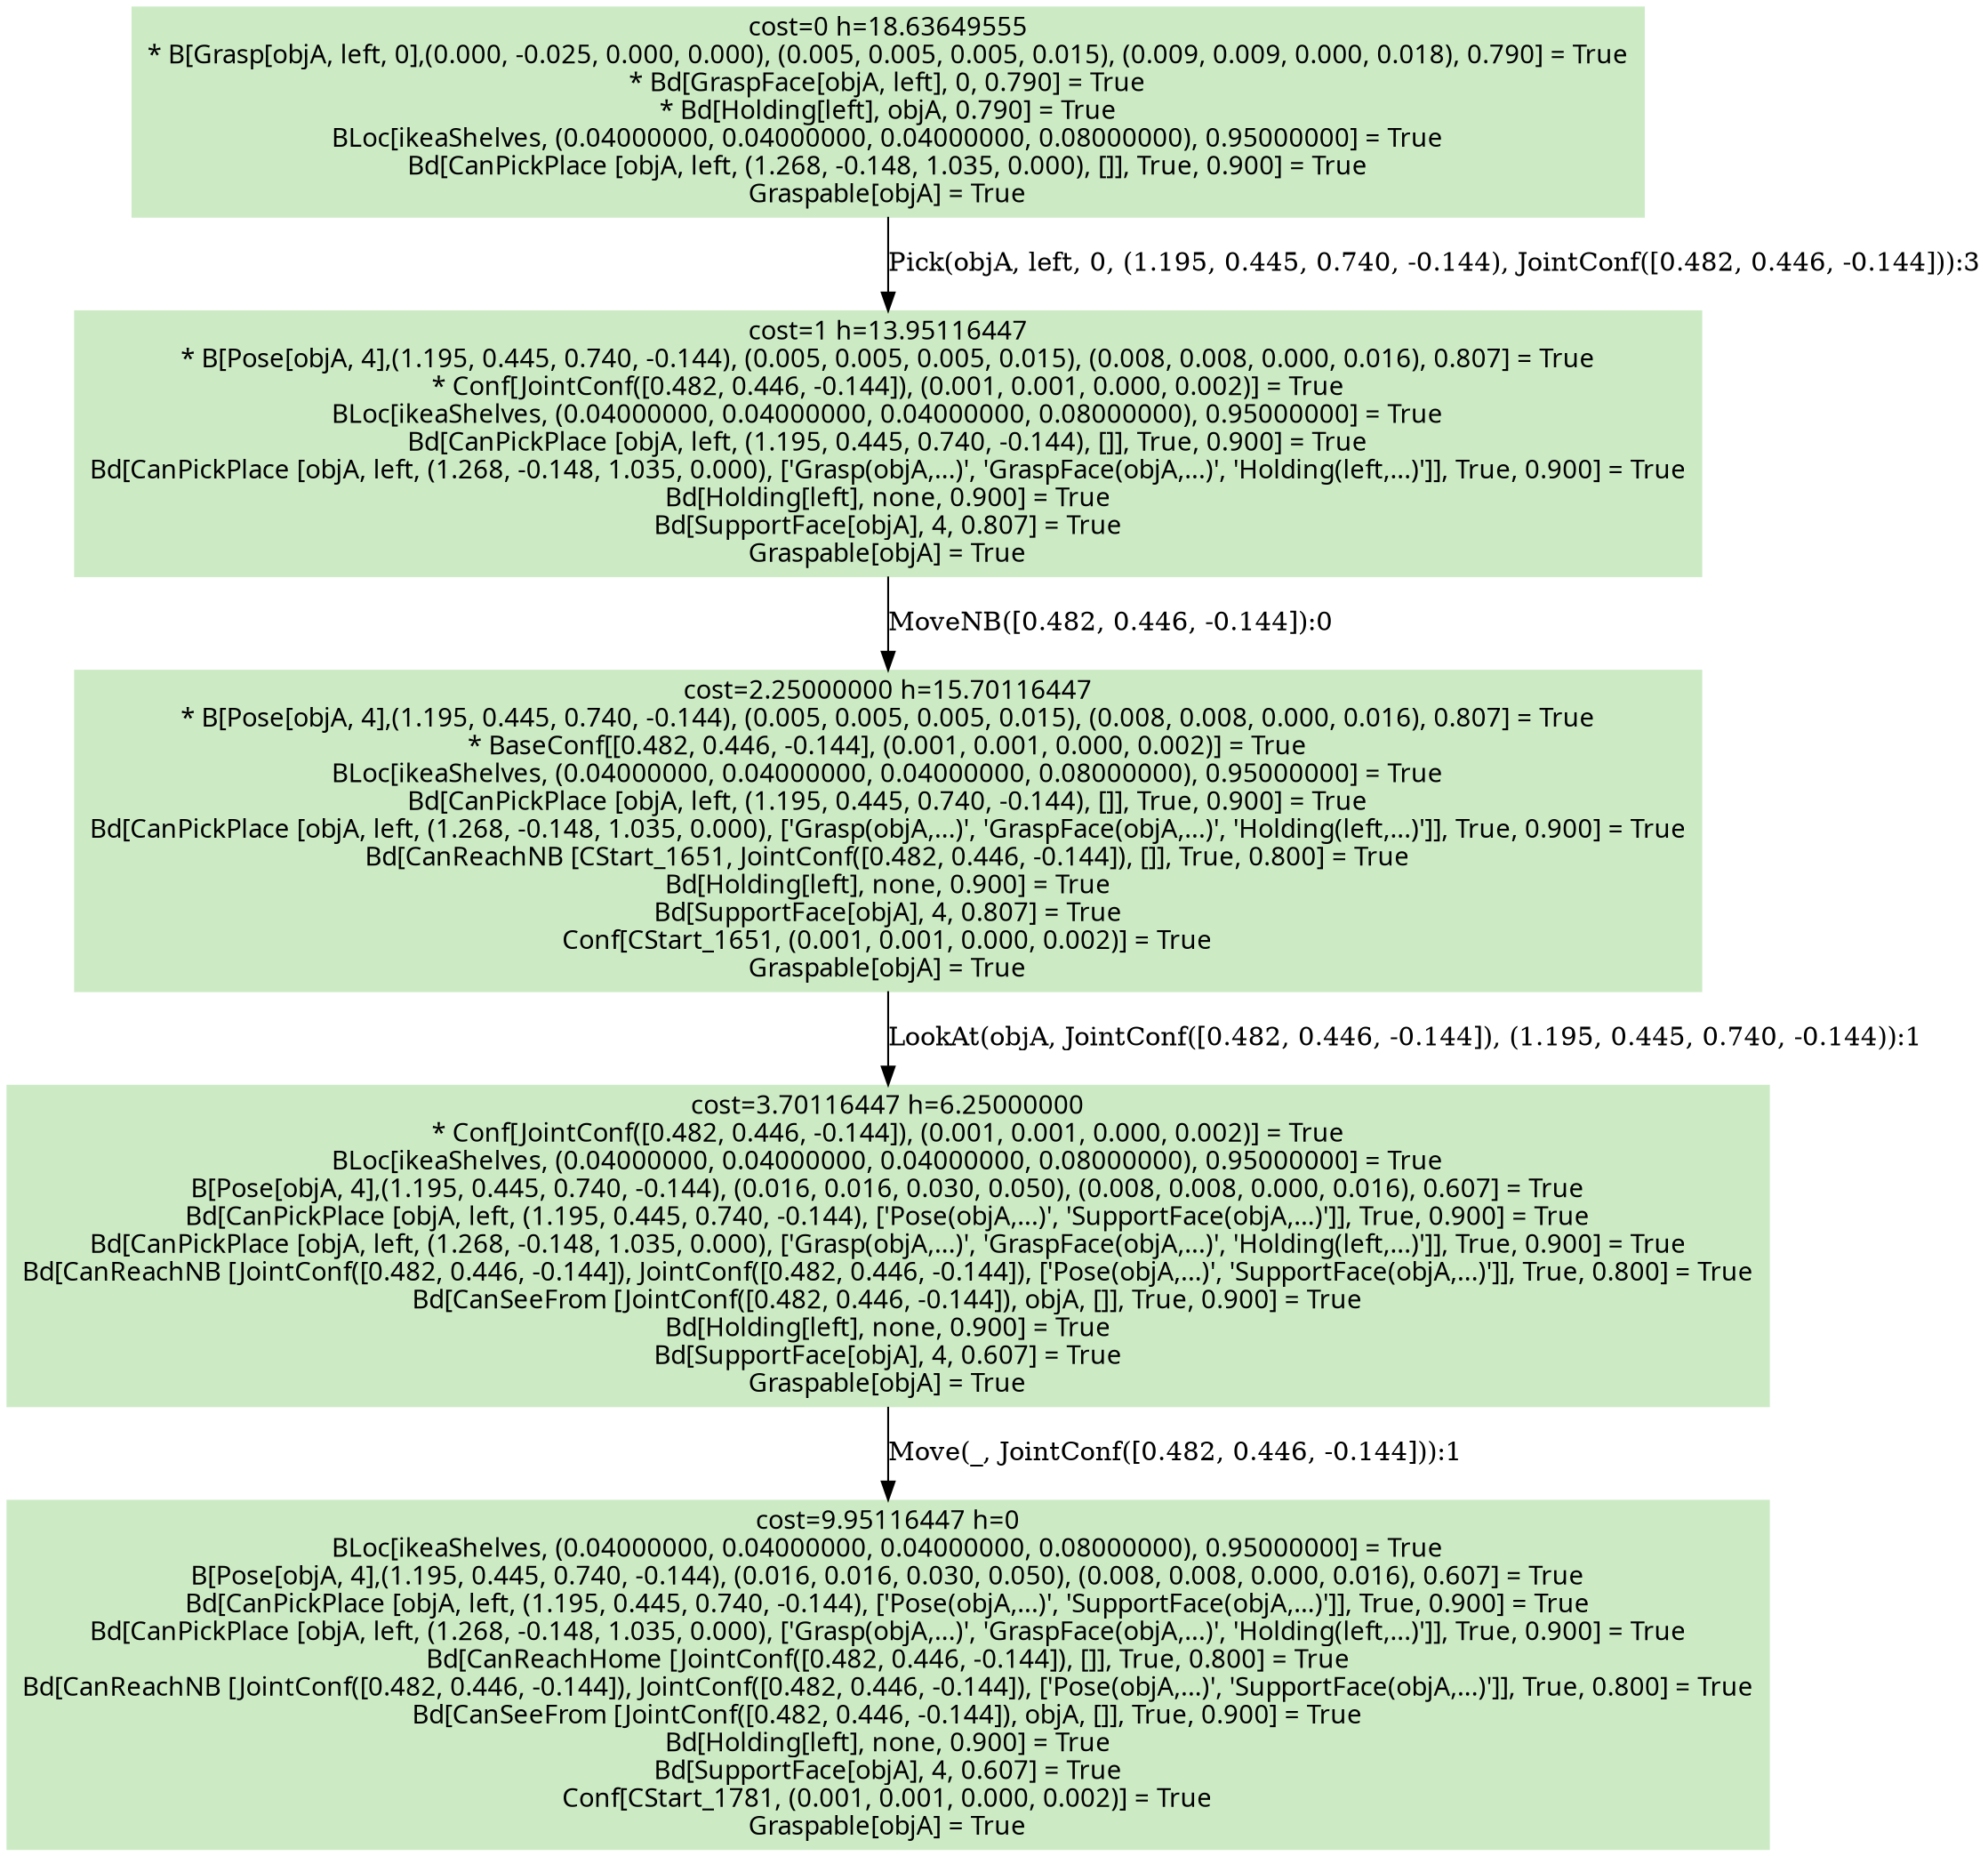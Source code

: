 digraph G {
    ordering=out;
    node [fontname=HelveticaBold];
    "637" [shape=box, label="cost=0 h=18.63649555\n* B[Grasp[objA, left, 0],(0.000, -0.025, 0.000, 0.000), (0.005, 0.005, 0.005, 0.015), (0.009, 0.009, 0.000, 0.018), 0.790] = True\n* Bd[GraspFace[objA, left], 0, 0.790] = True\n* Bd[Holding[left], objA, 0.790] = True\nBLoc[ikeaShelves, (0.04000000, 0.04000000, 0.04000000, 0.08000000), 0.95000000] = True\nBd[CanPickPlace [objA, left, (1.268, -0.148, 1.035, 0.000), []], True, 0.900] = True\nGraspable[objA] = True\n"];
    "642" [shape=box, label="cost=1 h=13.95116447\n* B[Pose[objA, 4],(1.195, 0.445, 0.740, -0.144), (0.005, 0.005, 0.005, 0.015), (0.008, 0.008, 0.000, 0.016), 0.807] = True\n* Conf[JointConf([0.482, 0.446, -0.144]), (0.001, 0.001, 0.000, 0.002)] = True\nBLoc[ikeaShelves, (0.04000000, 0.04000000, 0.04000000, 0.08000000), 0.95000000] = True\nBd[CanPickPlace [objA, left, (1.195, 0.445, 0.740, -0.144), []], True, 0.900] = True\nBd[CanPickPlace [objA, left, (1.268, -0.148, 1.035, 0.000), ['Grasp(objA,...)', 'GraspFace(objA,...)', 'Holding(left,...)']], True, 0.900] = True\nBd[Holding[left], none, 0.900] = True\nBd[SupportFace[objA], 4, 0.807] = True\nGraspable[objA] = True\n"];
    "637" [shape=box, style=filled, colorscheme=pastel16, color=2, label="cost=0 h=18.63649555\n* B[Grasp[objA, left, 0],(0.000, -0.025, 0.000, 0.000), (0.005, 0.005, 0.005, 0.015), (0.009, 0.009, 0.000, 0.018), 0.790] = True\n* Bd[GraspFace[objA, left], 0, 0.790] = True\n* Bd[Holding[left], objA, 0.790] = True\nBLoc[ikeaShelves, (0.04000000, 0.04000000, 0.04000000, 0.08000000), 0.95000000] = True\nBd[CanPickPlace [objA, left, (1.268, -0.148, 1.035, 0.000), []], True, 0.900] = True\nGraspable[objA] = True\n"];
    "637" -> "642"[label="Pick(objA, left, 0, (1.195, 0.445, 0.740, -0.144), JointConf([0.482, 0.446, -0.144])):3"];
    "646" [shape=box, label="cost=2.25000000 h=15.70116447\n* B[Pose[objA, 4],(1.195, 0.445, 0.740, -0.144), (0.005, 0.005, 0.005, 0.015), (0.008, 0.008, 0.000, 0.016), 0.807] = True\n* BaseConf[[0.482, 0.446, -0.144], (0.001, 0.001, 0.000, 0.002)] = True\nBLoc[ikeaShelves, (0.04000000, 0.04000000, 0.04000000, 0.08000000), 0.95000000] = True\nBd[CanPickPlace [objA, left, (1.195, 0.445, 0.740, -0.144), []], True, 0.900] = True\nBd[CanPickPlace [objA, left, (1.268, -0.148, 1.035, 0.000), ['Grasp(objA,...)', 'GraspFace(objA,...)', 'Holding(left,...)']], True, 0.900] = True\nBd[CanReachNB [CStart_1651, JointConf([0.482, 0.446, -0.144]), []], True, 0.800] = True\nBd[Holding[left], none, 0.900] = True\nBd[SupportFace[objA], 4, 0.807] = True\nConf[CStart_1651, (0.001, 0.001, 0.000, 0.002)] = True\nGraspable[objA] = True\n"];
    "642" [shape=box, style=filled, colorscheme=pastel16, color=2, label="cost=1 h=13.95116447\n* B[Pose[objA, 4],(1.195, 0.445, 0.740, -0.144), (0.005, 0.005, 0.005, 0.015), (0.008, 0.008, 0.000, 0.016), 0.807] = True\n* Conf[JointConf([0.482, 0.446, -0.144]), (0.001, 0.001, 0.000, 0.002)] = True\nBLoc[ikeaShelves, (0.04000000, 0.04000000, 0.04000000, 0.08000000), 0.95000000] = True\nBd[CanPickPlace [objA, left, (1.195, 0.445, 0.740, -0.144), []], True, 0.900] = True\nBd[CanPickPlace [objA, left, (1.268, -0.148, 1.035, 0.000), ['Grasp(objA,...)', 'GraspFace(objA,...)', 'Holding(left,...)']], True, 0.900] = True\nBd[Holding[left], none, 0.900] = True\nBd[SupportFace[objA], 4, 0.807] = True\nGraspable[objA] = True\n"];
    "642" -> "646"[label="MoveNB([0.482, 0.446, -0.144]):0"];
    "681" [shape=box, label="cost=3.70116447 h=6.25000000\n* Conf[JointConf([0.482, 0.446, -0.144]), (0.001, 0.001, 0.000, 0.002)] = True\nBLoc[ikeaShelves, (0.04000000, 0.04000000, 0.04000000, 0.08000000), 0.95000000] = True\nB[Pose[objA, 4],(1.195, 0.445, 0.740, -0.144), (0.016, 0.016, 0.030, 0.050), (0.008, 0.008, 0.000, 0.016), 0.607] = True\nBd[CanPickPlace [objA, left, (1.195, 0.445, 0.740, -0.144), ['Pose(objA,...)', 'SupportFace(objA,...)']], True, 0.900] = True\nBd[CanPickPlace [objA, left, (1.268, -0.148, 1.035, 0.000), ['Grasp(objA,...)', 'GraspFace(objA,...)', 'Holding(left,...)']], True, 0.900] = True\nBd[CanReachNB [JointConf([0.482, 0.446, -0.144]), JointConf([0.482, 0.446, -0.144]), ['Pose(objA,...)', 'SupportFace(objA,...)']], True, 0.800] = True\nBd[CanSeeFrom [JointConf([0.482, 0.446, -0.144]), objA, []], True, 0.900] = True\nBd[Holding[left], none, 0.900] = True\nBd[SupportFace[objA], 4, 0.607] = True\nGraspable[objA] = True\n"];
    "646" [shape=box, style=filled, colorscheme=pastel16, color=2, label="cost=2.25000000 h=15.70116447\n* B[Pose[objA, 4],(1.195, 0.445, 0.740, -0.144), (0.005, 0.005, 0.005, 0.015), (0.008, 0.008, 0.000, 0.016), 0.807] = True\n* BaseConf[[0.482, 0.446, -0.144], (0.001, 0.001, 0.000, 0.002)] = True\nBLoc[ikeaShelves, (0.04000000, 0.04000000, 0.04000000, 0.08000000), 0.95000000] = True\nBd[CanPickPlace [objA, left, (1.195, 0.445, 0.740, -0.144), []], True, 0.900] = True\nBd[CanPickPlace [objA, left, (1.268, -0.148, 1.035, 0.000), ['Grasp(objA,...)', 'GraspFace(objA,...)', 'Holding(left,...)']], True, 0.900] = True\nBd[CanReachNB [CStart_1651, JointConf([0.482, 0.446, -0.144]), []], True, 0.800] = True\nBd[Holding[left], none, 0.900] = True\nBd[SupportFace[objA], 4, 0.807] = True\nConf[CStart_1651, (0.001, 0.001, 0.000, 0.002)] = True\nGraspable[objA] = True\n"];
    "646" -> "681"[label="LookAt(objA, JointConf([0.482, 0.446, -0.144]), (1.195, 0.445, 0.740, -0.144)):1"];
    "707" [shape=box, label="cost=9.95116447 h=0\nBLoc[ikeaShelves, (0.04000000, 0.04000000, 0.04000000, 0.08000000), 0.95000000] = True\nB[Pose[objA, 4],(1.195, 0.445, 0.740, -0.144), (0.016, 0.016, 0.030, 0.050), (0.008, 0.008, 0.000, 0.016), 0.607] = True\nBd[CanPickPlace [objA, left, (1.195, 0.445, 0.740, -0.144), ['Pose(objA,...)', 'SupportFace(objA,...)']], True, 0.900] = True\nBd[CanPickPlace [objA, left, (1.268, -0.148, 1.035, 0.000), ['Grasp(objA,...)', 'GraspFace(objA,...)', 'Holding(left,...)']], True, 0.900] = True\nBd[CanReachHome [JointConf([0.482, 0.446, -0.144]), []], True, 0.800] = True\nBd[CanReachNB [JointConf([0.482, 0.446, -0.144]), JointConf([0.482, 0.446, -0.144]), ['Pose(objA,...)', 'SupportFace(objA,...)']], True, 0.800] = True\nBd[CanSeeFrom [JointConf([0.482, 0.446, -0.144]), objA, []], True, 0.900] = True\nBd[Holding[left], none, 0.900] = True\nBd[SupportFace[objA], 4, 0.607] = True\nConf[CStart_1781, (0.001, 0.001, 0.000, 0.002)] = True\nGraspable[objA] = True\n"];
    "681" [shape=box, style=filled, colorscheme=pastel16, color=2, label="cost=3.70116447 h=6.25000000\n* Conf[JointConf([0.482, 0.446, -0.144]), (0.001, 0.001, 0.000, 0.002)] = True\nBLoc[ikeaShelves, (0.04000000, 0.04000000, 0.04000000, 0.08000000), 0.95000000] = True\nB[Pose[objA, 4],(1.195, 0.445, 0.740, -0.144), (0.016, 0.016, 0.030, 0.050), (0.008, 0.008, 0.000, 0.016), 0.607] = True\nBd[CanPickPlace [objA, left, (1.195, 0.445, 0.740, -0.144), ['Pose(objA,...)', 'SupportFace(objA,...)']], True, 0.900] = True\nBd[CanPickPlace [objA, left, (1.268, -0.148, 1.035, 0.000), ['Grasp(objA,...)', 'GraspFace(objA,...)', 'Holding(left,...)']], True, 0.900] = True\nBd[CanReachNB [JointConf([0.482, 0.446, -0.144]), JointConf([0.482, 0.446, -0.144]), ['Pose(objA,...)', 'SupportFace(objA,...)']], True, 0.800] = True\nBd[CanSeeFrom [JointConf([0.482, 0.446, -0.144]), objA, []], True, 0.900] = True\nBd[Holding[left], none, 0.900] = True\nBd[SupportFace[objA], 4, 0.607] = True\nGraspable[objA] = True\n"];
    "681" -> "707"[label="Move(_, JointConf([0.482, 0.446, -0.144])):1"];
    "637" [shape=box, style=filled, colorscheme=pastel16,color=3];
    "642" [shape=box, style=filled, colorscheme=pastel16,color=3];
    "646" [shape=box, style=filled, colorscheme=pastel16,color=3];
    "681" [shape=box, style=filled, colorscheme=pastel16,color=3];
    "707" [shape=box, style=filled, colorscheme=pastel16,color=3];
}

